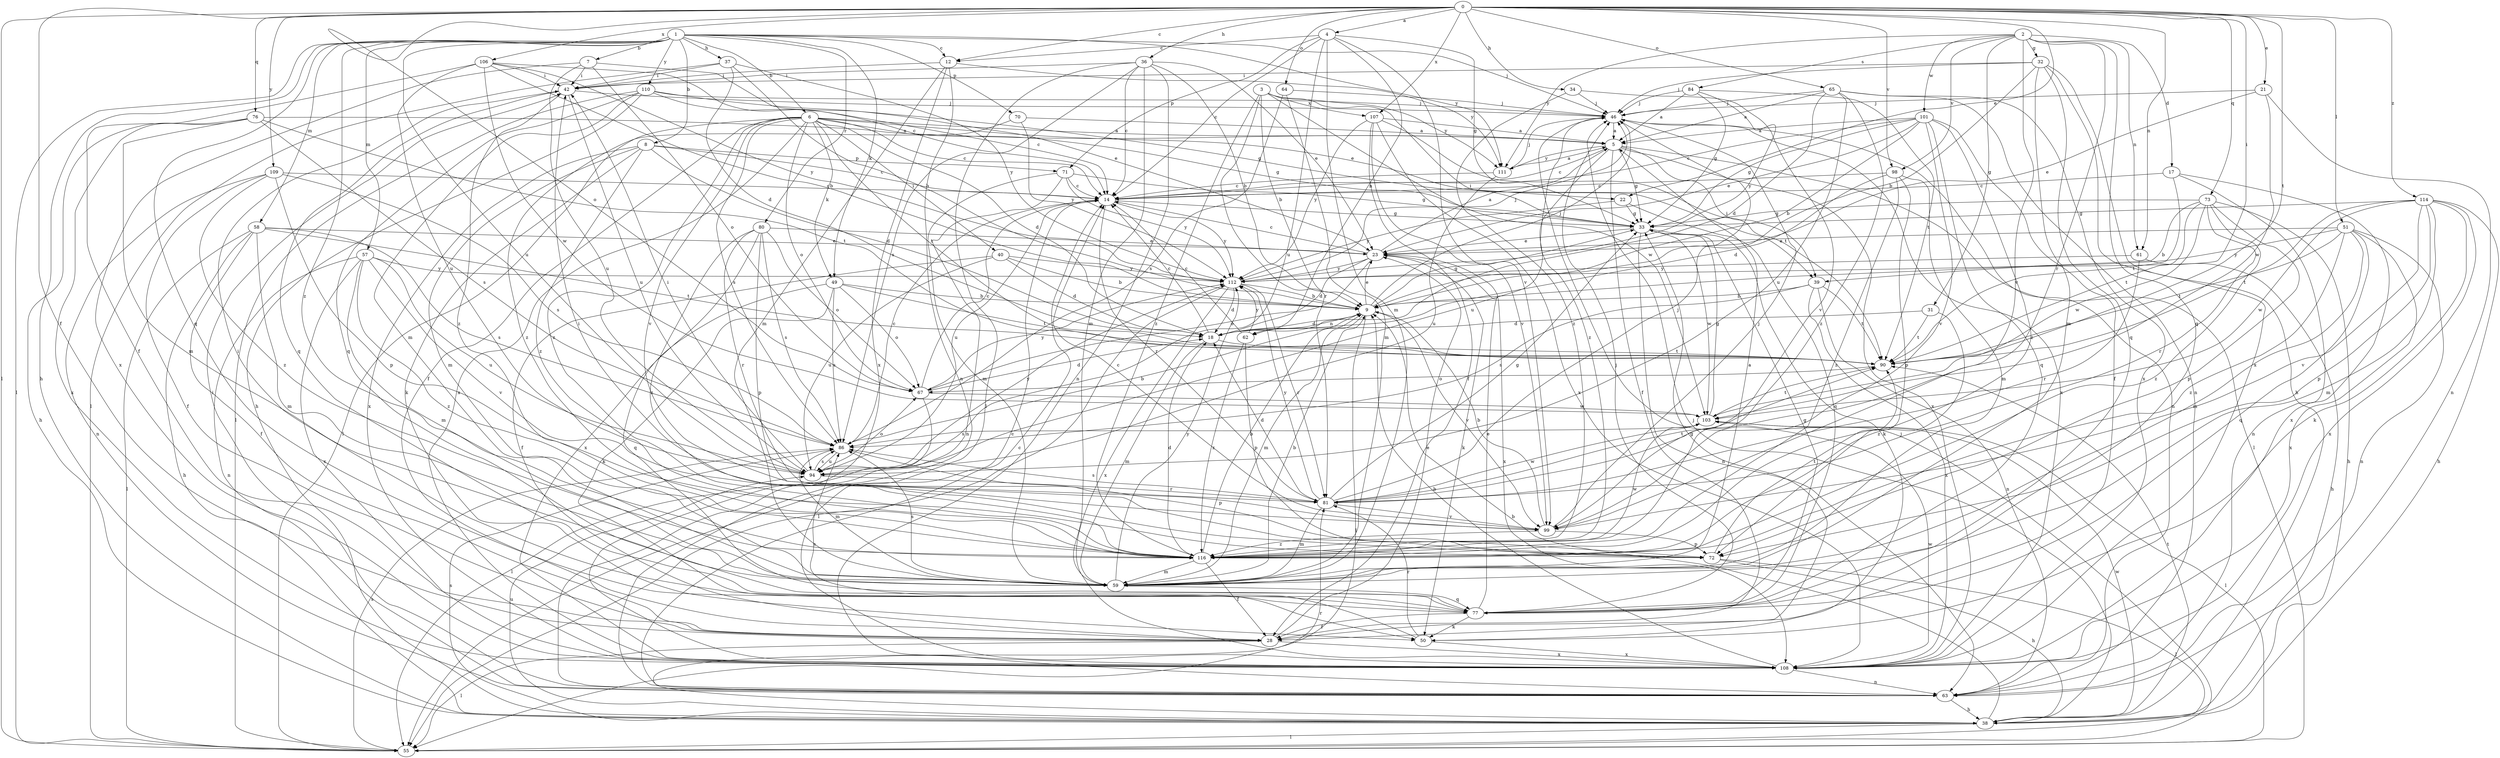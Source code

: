 strict digraph  {
0;
1;
2;
3;
4;
5;
6;
7;
8;
9;
12;
14;
17;
18;
21;
22;
23;
28;
31;
32;
33;
34;
36;
37;
38;
39;
40;
42;
46;
49;
50;
51;
55;
57;
58;
59;
61;
62;
63;
64;
65;
67;
70;
71;
72;
73;
76;
77;
80;
81;
84;
86;
90;
94;
98;
99;
101;
103;
106;
107;
108;
109;
110;
111;
112;
114;
116;
0 -> 4  [label=a];
0 -> 12  [label=c];
0 -> 21  [label=e];
0 -> 22  [label=e];
0 -> 28  [label=f];
0 -> 34  [label=h];
0 -> 36  [label=h];
0 -> 39  [label=i];
0 -> 51  [label=l];
0 -> 55  [label=l];
0 -> 61  [label=n];
0 -> 64  [label=o];
0 -> 65  [label=o];
0 -> 67  [label=o];
0 -> 73  [label=q];
0 -> 76  [label=q];
0 -> 90  [label=t];
0 -> 98  [label=v];
0 -> 106  [label=x];
0 -> 107  [label=x];
0 -> 109  [label=y];
0 -> 114  [label=z];
1 -> 6  [label=b];
1 -> 7  [label=b];
1 -> 8  [label=b];
1 -> 12  [label=c];
1 -> 37  [label=h];
1 -> 38  [label=h];
1 -> 46  [label=j];
1 -> 49  [label=k];
1 -> 55  [label=l];
1 -> 57  [label=m];
1 -> 58  [label=m];
1 -> 70  [label=p];
1 -> 77  [label=q];
1 -> 80  [label=r];
1 -> 94  [label=u];
1 -> 110  [label=y];
1 -> 111  [label=y];
1 -> 116  [label=z];
2 -> 17  [label=d];
2 -> 31  [label=g];
2 -> 32  [label=g];
2 -> 61  [label=n];
2 -> 77  [label=q];
2 -> 81  [label=r];
2 -> 84  [label=s];
2 -> 98  [label=v];
2 -> 99  [label=v];
2 -> 101  [label=w];
2 -> 111  [label=y];
3 -> 9  [label=b];
3 -> 39  [label=i];
3 -> 81  [label=r];
3 -> 103  [label=w];
3 -> 107  [label=x];
3 -> 111  [label=y];
3 -> 116  [label=z];
4 -> 12  [label=c];
4 -> 14  [label=c];
4 -> 33  [label=g];
4 -> 59  [label=m];
4 -> 62  [label=n];
4 -> 71  [label=p];
4 -> 94  [label=u];
4 -> 99  [label=v];
5 -> 14  [label=c];
5 -> 28  [label=f];
5 -> 33  [label=g];
5 -> 39  [label=i];
5 -> 55  [label=l];
5 -> 94  [label=u];
5 -> 108  [label=x];
5 -> 111  [label=y];
6 -> 5  [label=a];
6 -> 14  [label=c];
6 -> 18  [label=d];
6 -> 22  [label=e];
6 -> 28  [label=f];
6 -> 33  [label=g];
6 -> 40  [label=i];
6 -> 49  [label=k];
6 -> 55  [label=l];
6 -> 67  [label=o];
6 -> 86  [label=s];
6 -> 90  [label=t];
6 -> 99  [label=v];
6 -> 108  [label=x];
6 -> 116  [label=z];
7 -> 23  [label=e];
7 -> 42  [label=i];
7 -> 67  [label=o];
7 -> 94  [label=u];
7 -> 108  [label=x];
8 -> 14  [label=c];
8 -> 18  [label=d];
8 -> 50  [label=k];
8 -> 59  [label=m];
8 -> 71  [label=p];
8 -> 108  [label=x];
8 -> 116  [label=z];
9 -> 18  [label=d];
9 -> 23  [label=e];
9 -> 33  [label=g];
9 -> 46  [label=j];
9 -> 55  [label=l];
9 -> 59  [label=m];
9 -> 62  [label=n];
9 -> 99  [label=v];
12 -> 42  [label=i];
12 -> 59  [label=m];
12 -> 63  [label=n];
12 -> 108  [label=x];
12 -> 111  [label=y];
14 -> 33  [label=g];
14 -> 81  [label=r];
14 -> 94  [label=u];
14 -> 112  [label=y];
17 -> 14  [label=c];
17 -> 63  [label=n];
17 -> 90  [label=t];
17 -> 108  [label=x];
18 -> 14  [label=c];
18 -> 59  [label=m];
18 -> 90  [label=t];
21 -> 23  [label=e];
21 -> 46  [label=j];
21 -> 63  [label=n];
21 -> 103  [label=w];
22 -> 33  [label=g];
22 -> 77  [label=q];
22 -> 112  [label=y];
23 -> 5  [label=a];
23 -> 14  [label=c];
23 -> 18  [label=d];
23 -> 50  [label=k];
23 -> 67  [label=o];
23 -> 108  [label=x];
23 -> 112  [label=y];
28 -> 23  [label=e];
28 -> 33  [label=g];
28 -> 55  [label=l];
28 -> 108  [label=x];
31 -> 18  [label=d];
31 -> 90  [label=t];
31 -> 116  [label=z];
32 -> 9  [label=b];
32 -> 38  [label=h];
32 -> 42  [label=i];
32 -> 46  [label=j];
32 -> 59  [label=m];
32 -> 77  [label=q];
32 -> 108  [label=x];
33 -> 23  [label=e];
33 -> 50  [label=k];
33 -> 63  [label=n];
33 -> 103  [label=w];
34 -> 46  [label=j];
34 -> 99  [label=v];
34 -> 116  [label=z];
36 -> 9  [label=b];
36 -> 14  [label=c];
36 -> 23  [label=e];
36 -> 42  [label=i];
36 -> 55  [label=l];
36 -> 59  [label=m];
36 -> 63  [label=n];
36 -> 86  [label=s];
37 -> 9  [label=b];
37 -> 18  [label=d];
37 -> 42  [label=i];
37 -> 55  [label=l];
37 -> 112  [label=y];
38 -> 9  [label=b];
38 -> 46  [label=j];
38 -> 55  [label=l];
38 -> 81  [label=r];
38 -> 86  [label=s];
38 -> 90  [label=t];
38 -> 94  [label=u];
38 -> 103  [label=w];
39 -> 9  [label=b];
39 -> 63  [label=n];
39 -> 86  [label=s];
39 -> 90  [label=t];
39 -> 108  [label=x];
40 -> 9  [label=b];
40 -> 18  [label=d];
40 -> 28  [label=f];
40 -> 94  [label=u];
40 -> 112  [label=y];
42 -> 46  [label=j];
42 -> 77  [label=q];
42 -> 94  [label=u];
42 -> 116  [label=z];
46 -> 5  [label=a];
46 -> 63  [label=n];
46 -> 108  [label=x];
46 -> 116  [label=z];
49 -> 9  [label=b];
49 -> 50  [label=k];
49 -> 67  [label=o];
49 -> 77  [label=q];
49 -> 86  [label=s];
49 -> 90  [label=t];
50 -> 81  [label=r];
50 -> 86  [label=s];
50 -> 108  [label=x];
51 -> 23  [label=e];
51 -> 59  [label=m];
51 -> 63  [label=n];
51 -> 77  [label=q];
51 -> 90  [label=t];
51 -> 108  [label=x];
51 -> 112  [label=y];
51 -> 116  [label=z];
55 -> 46  [label=j];
55 -> 86  [label=s];
57 -> 59  [label=m];
57 -> 63  [label=n];
57 -> 94  [label=u];
57 -> 99  [label=v];
57 -> 108  [label=x];
57 -> 112  [label=y];
57 -> 116  [label=z];
58 -> 23  [label=e];
58 -> 28  [label=f];
58 -> 38  [label=h];
58 -> 55  [label=l];
58 -> 59  [label=m];
58 -> 86  [label=s];
58 -> 90  [label=t];
59 -> 5  [label=a];
59 -> 9  [label=b];
59 -> 77  [label=q];
59 -> 86  [label=s];
59 -> 112  [label=y];
61 -> 38  [label=h];
61 -> 81  [label=r];
61 -> 112  [label=y];
62 -> 14  [label=c];
62 -> 72  [label=p];
62 -> 112  [label=y];
62 -> 116  [label=z];
63 -> 14  [label=c];
63 -> 38  [label=h];
63 -> 42  [label=i];
64 -> 46  [label=j];
64 -> 59  [label=m];
64 -> 86  [label=s];
65 -> 5  [label=a];
65 -> 18  [label=d];
65 -> 46  [label=j];
65 -> 63  [label=n];
65 -> 94  [label=u];
65 -> 108  [label=x];
65 -> 116  [label=z];
67 -> 14  [label=c];
67 -> 18  [label=d];
67 -> 55  [label=l];
67 -> 103  [label=w];
67 -> 112  [label=y];
70 -> 5  [label=a];
70 -> 112  [label=y];
70 -> 116  [label=z];
71 -> 14  [label=c];
71 -> 33  [label=g];
71 -> 59  [label=m];
71 -> 63  [label=n];
71 -> 112  [label=y];
72 -> 38  [label=h];
72 -> 42  [label=i];
72 -> 55  [label=l];
72 -> 90  [label=t];
73 -> 9  [label=b];
73 -> 33  [label=g];
73 -> 38  [label=h];
73 -> 72  [label=p];
73 -> 81  [label=r];
73 -> 90  [label=t];
73 -> 103  [label=w];
73 -> 116  [label=z];
76 -> 5  [label=a];
76 -> 38  [label=h];
76 -> 59  [label=m];
76 -> 86  [label=s];
76 -> 90  [label=t];
76 -> 108  [label=x];
77 -> 23  [label=e];
77 -> 28  [label=f];
77 -> 33  [label=g];
77 -> 42  [label=i];
77 -> 46  [label=j];
77 -> 50  [label=k];
80 -> 23  [label=e];
80 -> 67  [label=o];
80 -> 72  [label=p];
80 -> 81  [label=r];
80 -> 86  [label=s];
80 -> 108  [label=x];
80 -> 116  [label=z];
81 -> 18  [label=d];
81 -> 33  [label=g];
81 -> 46  [label=j];
81 -> 59  [label=m];
81 -> 86  [label=s];
81 -> 90  [label=t];
81 -> 99  [label=v];
81 -> 103  [label=w];
81 -> 112  [label=y];
84 -> 5  [label=a];
84 -> 33  [label=g];
84 -> 46  [label=j];
84 -> 90  [label=t];
84 -> 112  [label=y];
86 -> 9  [label=b];
86 -> 14  [label=c];
86 -> 59  [label=m];
86 -> 72  [label=p];
86 -> 94  [label=u];
90 -> 67  [label=o];
94 -> 42  [label=i];
94 -> 67  [label=o];
94 -> 81  [label=r];
94 -> 86  [label=s];
94 -> 112  [label=y];
98 -> 14  [label=c];
98 -> 18  [label=d];
98 -> 59  [label=m];
98 -> 72  [label=p];
98 -> 116  [label=z];
99 -> 9  [label=b];
99 -> 14  [label=c];
99 -> 46  [label=j];
99 -> 72  [label=p];
99 -> 116  [label=z];
101 -> 5  [label=a];
101 -> 9  [label=b];
101 -> 14  [label=c];
101 -> 23  [label=e];
101 -> 28  [label=f];
101 -> 33  [label=g];
101 -> 77  [label=q];
101 -> 99  [label=v];
101 -> 116  [label=z];
103 -> 33  [label=g];
103 -> 55  [label=l];
103 -> 86  [label=s];
103 -> 90  [label=t];
106 -> 9  [label=b];
106 -> 14  [label=c];
106 -> 28  [label=f];
106 -> 42  [label=i];
106 -> 94  [label=u];
106 -> 103  [label=w];
106 -> 112  [label=y];
107 -> 5  [label=a];
107 -> 28  [label=f];
107 -> 90  [label=t];
107 -> 99  [label=v];
107 -> 108  [label=x];
107 -> 112  [label=y];
108 -> 9  [label=b];
108 -> 14  [label=c];
108 -> 63  [label=n];
108 -> 103  [label=w];
109 -> 14  [label=c];
109 -> 28  [label=f];
109 -> 63  [label=n];
109 -> 72  [label=p];
109 -> 86  [label=s];
109 -> 116  [label=z];
110 -> 14  [label=c];
110 -> 33  [label=g];
110 -> 38  [label=h];
110 -> 46  [label=j];
110 -> 55  [label=l];
110 -> 59  [label=m];
110 -> 77  [label=q];
111 -> 5  [label=a];
111 -> 14  [label=c];
111 -> 46  [label=j];
111 -> 94  [label=u];
112 -> 9  [label=b];
112 -> 18  [label=d];
112 -> 46  [label=j];
112 -> 55  [label=l];
112 -> 81  [label=r];
112 -> 108  [label=x];
114 -> 33  [label=g];
114 -> 38  [label=h];
114 -> 50  [label=k];
114 -> 59  [label=m];
114 -> 72  [label=p];
114 -> 90  [label=t];
114 -> 99  [label=v];
114 -> 103  [label=w];
114 -> 108  [label=x];
116 -> 9  [label=b];
116 -> 18  [label=d];
116 -> 28  [label=f];
116 -> 59  [label=m];
116 -> 103  [label=w];
}
